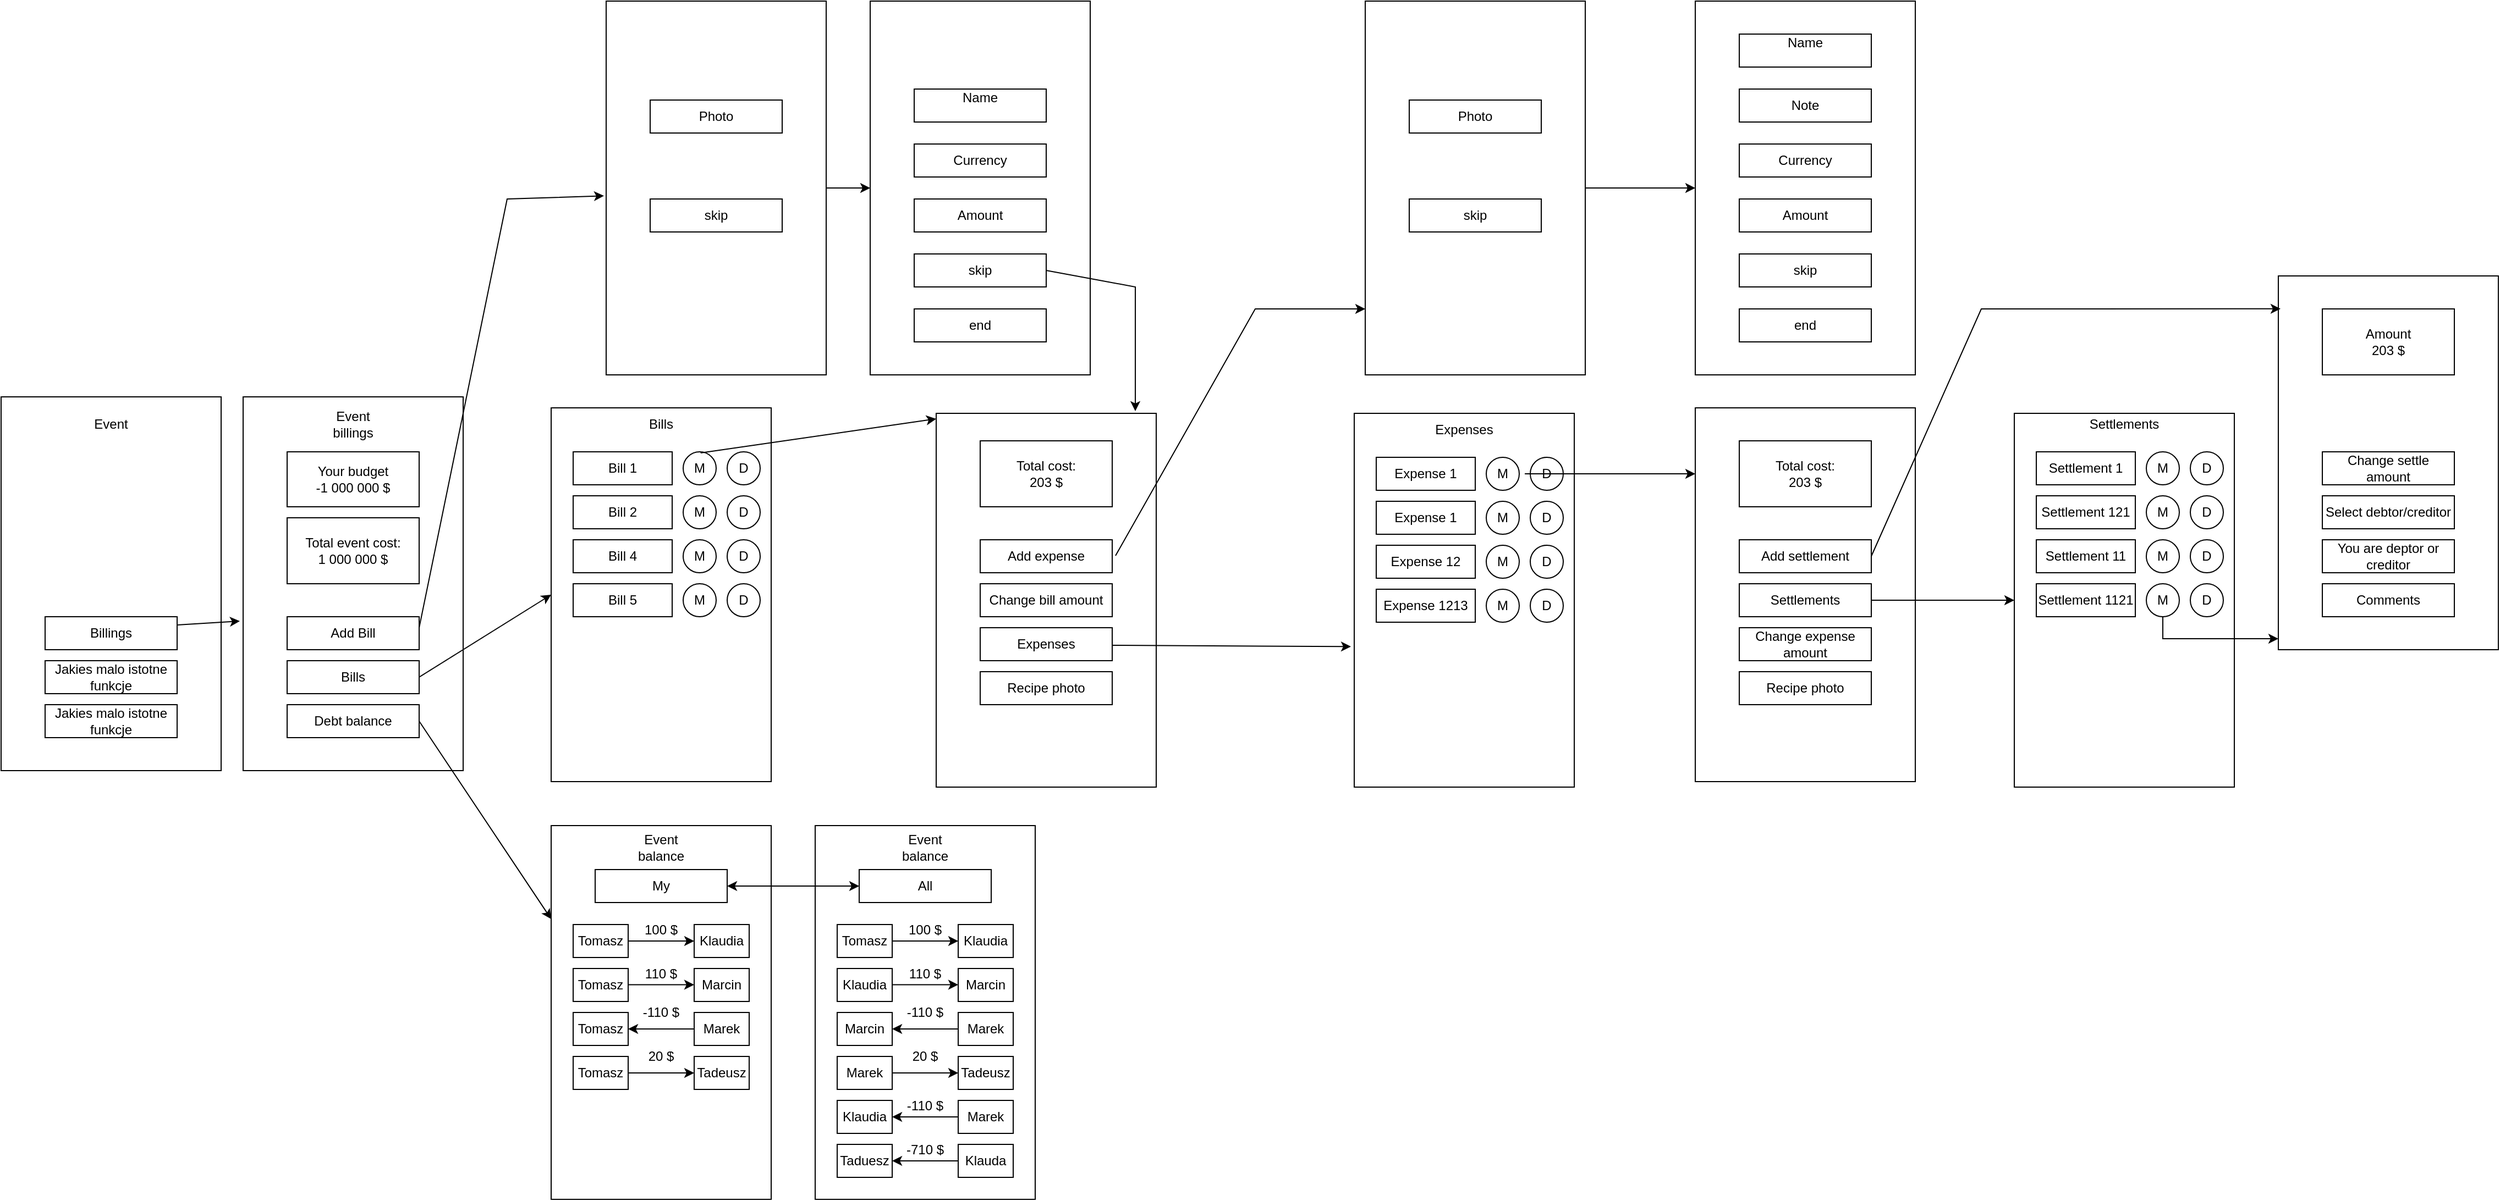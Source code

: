 <mxfile version="24.2.3" type="github">
  <diagram name="Strona-1" id="tuonSbg_EdPzoUg2D_FV">
    <mxGraphModel dx="2868" dy="2645" grid="1" gridSize="10" guides="1" tooltips="1" connect="1" arrows="1" fold="1" page="1" pageScale="1" pageWidth="827" pageHeight="1169" math="0" shadow="0">
      <root>
        <mxCell id="0" />
        <mxCell id="1" parent="0" />
        <mxCell id="mny1-GzMn-NBweHntWzj-1" value="" style="rounded=0;whiteSpace=wrap;html=1;" parent="1" vertex="1">
          <mxGeometry x="20" y="160" width="200" height="340" as="geometry" />
        </mxCell>
        <mxCell id="mny1-GzMn-NBweHntWzj-2" value="" style="rounded=0;whiteSpace=wrap;html=1;" parent="1" vertex="1">
          <mxGeometry x="520" y="550" width="200" height="340" as="geometry" />
        </mxCell>
        <mxCell id="mny1-GzMn-NBweHntWzj-3" value="" style="rounded=0;whiteSpace=wrap;html=1;" parent="1" vertex="1">
          <mxGeometry x="240" y="160" width="200" height="340" as="geometry" />
        </mxCell>
        <mxCell id="mny1-GzMn-NBweHntWzj-4" value="" style="rounded=0;whiteSpace=wrap;html=1;" parent="1" vertex="1">
          <mxGeometry x="810" y="-200" width="200" height="340" as="geometry" />
        </mxCell>
        <mxCell id="mny1-GzMn-NBweHntWzj-5" value="Jakies malo istotne funkcje" style="rounded=0;whiteSpace=wrap;html=1;" parent="1" vertex="1">
          <mxGeometry x="60" y="440" width="120" height="30" as="geometry" />
        </mxCell>
        <mxCell id="mny1-GzMn-NBweHntWzj-6" value="Event" style="text;html=1;align=center;verticalAlign=middle;whiteSpace=wrap;rounded=0;" parent="1" vertex="1">
          <mxGeometry x="90" y="170" width="60" height="30" as="geometry" />
        </mxCell>
        <mxCell id="mny1-GzMn-NBweHntWzj-7" value="Billings" style="rounded=0;whiteSpace=wrap;html=1;" parent="1" vertex="1">
          <mxGeometry x="60" y="360" width="120" height="30" as="geometry" />
        </mxCell>
        <mxCell id="mny1-GzMn-NBweHntWzj-8" value="Jakies malo istotne funkcje" style="rounded=0;whiteSpace=wrap;html=1;" parent="1" vertex="1">
          <mxGeometry x="60" y="400" width="120" height="30" as="geometry" />
        </mxCell>
        <mxCell id="mny1-GzMn-NBweHntWzj-12" value="Add Bill" style="rounded=0;whiteSpace=wrap;html=1;" parent="1" vertex="1">
          <mxGeometry x="280" y="360" width="120" height="30" as="geometry" />
        </mxCell>
        <mxCell id="mny1-GzMn-NBweHntWzj-13" value="Total event cost:&lt;br&gt;1 000 000 $" style="rounded=0;whiteSpace=wrap;html=1;" parent="1" vertex="1">
          <mxGeometry x="280" y="270" width="120" height="60" as="geometry" />
        </mxCell>
        <mxCell id="mny1-GzMn-NBweHntWzj-14" value="Your budget&lt;br&gt;-1 000 000 $" style="rounded=0;whiteSpace=wrap;html=1;" parent="1" vertex="1">
          <mxGeometry x="280" y="210" width="120" height="50" as="geometry" />
        </mxCell>
        <mxCell id="mny1-GzMn-NBweHntWzj-15" value="Event billings" style="text;html=1;align=center;verticalAlign=middle;whiteSpace=wrap;rounded=0;" parent="1" vertex="1">
          <mxGeometry x="310" y="170" width="60" height="30" as="geometry" />
        </mxCell>
        <mxCell id="mny1-GzMn-NBweHntWzj-16" value="Debt balance&lt;span style=&quot;color: rgba(0, 0, 0, 0); font-family: monospace; font-size: 0px; text-align: start; text-wrap: nowrap;&quot;&gt;%3CmxGraphModel%3E%3Croot%3E%3CmxCell%20id%3D%220%22%2F%3E%3CmxCell%20id%3D%221%22%20parent%3D%220%22%2F%3E%3CmxCell%20id%3D%222%22%20value%3D%22Add%20Bill%22%20style%3D%22rounded%3D0%3BwhiteSpace%3Dwrap%3Bhtml%3D1%3B%22%20vertex%3D%221%22%20parent%3D%221%22%3E%3CmxGeometry%20x%3D%22280%22%20y%3D%22360%22%20width%3D%22120%22%20height%3D%2230%22%20as%3D%22geometry%22%2F%3E%3C%2FmxCell%3E%3C%2Froot%3E%3C%2FmxGraphModel%3E&lt;/span&gt;" style="rounded=0;whiteSpace=wrap;html=1;" parent="1" vertex="1">
          <mxGeometry x="280" y="440" width="120" height="30" as="geometry" />
        </mxCell>
        <mxCell id="mny1-GzMn-NBweHntWzj-18" value="Bills" style="rounded=0;whiteSpace=wrap;html=1;" parent="1" vertex="1">
          <mxGeometry x="280" y="400" width="120" height="30" as="geometry" />
        </mxCell>
        <mxCell id="mny1-GzMn-NBweHntWzj-19" value="" style="endArrow=classic;html=1;rounded=0;entryX=0;entryY=0.25;entryDx=0;entryDy=0;exitX=1;exitY=0.5;exitDx=0;exitDy=0;" parent="1" source="mny1-GzMn-NBweHntWzj-16" target="mny1-GzMn-NBweHntWzj-2" edge="1">
          <mxGeometry width="50" height="50" relative="1" as="geometry">
            <mxPoint x="380" y="430" as="sourcePoint" />
            <mxPoint x="430" y="380" as="targetPoint" />
          </mxGeometry>
        </mxCell>
        <mxCell id="mny1-GzMn-NBweHntWzj-20" value="Tomasz" style="rounded=0;whiteSpace=wrap;html=1;" parent="1" vertex="1">
          <mxGeometry x="540" y="640" width="50" height="30" as="geometry" />
        </mxCell>
        <mxCell id="mny1-GzMn-NBweHntWzj-21" value="Event balance" style="text;html=1;align=center;verticalAlign=middle;whiteSpace=wrap;rounded=0;" parent="1" vertex="1">
          <mxGeometry x="590" y="555" width="60" height="30" as="geometry" />
        </mxCell>
        <mxCell id="mny1-GzMn-NBweHntWzj-22" value="Tomasz" style="rounded=0;whiteSpace=wrap;html=1;" parent="1" vertex="1">
          <mxGeometry x="540" y="720" width="50" height="30" as="geometry" />
        </mxCell>
        <mxCell id="mny1-GzMn-NBweHntWzj-23" value="Tomasz" style="rounded=0;whiteSpace=wrap;html=1;" parent="1" vertex="1">
          <mxGeometry x="540" y="680" width="50" height="30" as="geometry" />
        </mxCell>
        <mxCell id="mny1-GzMn-NBweHntWzj-24" value="My" style="rounded=0;whiteSpace=wrap;html=1;" parent="1" vertex="1">
          <mxGeometry x="560" y="590" width="120" height="30" as="geometry" />
        </mxCell>
        <mxCell id="mny1-GzMn-NBweHntWzj-25" value="Tomasz" style="rounded=0;whiteSpace=wrap;html=1;" parent="1" vertex="1">
          <mxGeometry x="540" y="760" width="50" height="30" as="geometry" />
        </mxCell>
        <mxCell id="mny1-GzMn-NBweHntWzj-28" value="Klaudia" style="rounded=0;whiteSpace=wrap;html=1;" parent="1" vertex="1">
          <mxGeometry x="650" y="640" width="50" height="30" as="geometry" />
        </mxCell>
        <mxCell id="mny1-GzMn-NBweHntWzj-29" value="Marek" style="rounded=0;whiteSpace=wrap;html=1;" parent="1" vertex="1">
          <mxGeometry x="650" y="720" width="50" height="30" as="geometry" />
        </mxCell>
        <mxCell id="mny1-GzMn-NBweHntWzj-30" value="Marcin" style="rounded=0;whiteSpace=wrap;html=1;" parent="1" vertex="1">
          <mxGeometry x="650" y="680" width="50" height="30" as="geometry" />
        </mxCell>
        <mxCell id="mny1-GzMn-NBweHntWzj-31" value="Tadeusz" style="rounded=0;whiteSpace=wrap;html=1;" parent="1" vertex="1">
          <mxGeometry x="650" y="760" width="50" height="30" as="geometry" />
        </mxCell>
        <mxCell id="mny1-GzMn-NBweHntWzj-32" value="" style="endArrow=classic;html=1;rounded=0;entryX=0;entryY=0.5;entryDx=0;entryDy=0;exitX=1;exitY=0.5;exitDx=0;exitDy=0;" parent="1" source="mny1-GzMn-NBweHntWzj-20" target="mny1-GzMn-NBweHntWzj-28" edge="1">
          <mxGeometry width="50" height="50" relative="1" as="geometry">
            <mxPoint x="615" y="660" as="sourcePoint" />
            <mxPoint x="735" y="720" as="targetPoint" />
          </mxGeometry>
        </mxCell>
        <mxCell id="mny1-GzMn-NBweHntWzj-34" value="" style="endArrow=classic;html=1;rounded=0;entryX=0;entryY=0.5;entryDx=0;entryDy=0;exitX=1;exitY=0.5;exitDx=0;exitDy=0;" parent="1" edge="1">
          <mxGeometry width="50" height="50" relative="1" as="geometry">
            <mxPoint x="590" y="694.76" as="sourcePoint" />
            <mxPoint x="650" y="694.76" as="targetPoint" />
          </mxGeometry>
        </mxCell>
        <mxCell id="mny1-GzMn-NBweHntWzj-35" value="" style="endArrow=classic;html=1;rounded=0;exitX=0;exitY=0.5;exitDx=0;exitDy=0;entryX=1;entryY=0.5;entryDx=0;entryDy=0;" parent="1" source="mny1-GzMn-NBweHntWzj-29" target="mny1-GzMn-NBweHntWzj-22" edge="1">
          <mxGeometry width="50" height="50" relative="1" as="geometry">
            <mxPoint x="610" y="675" as="sourcePoint" />
            <mxPoint x="670" y="675" as="targetPoint" />
          </mxGeometry>
        </mxCell>
        <mxCell id="mny1-GzMn-NBweHntWzj-36" value="" style="endArrow=classic;html=1;rounded=0;exitX=1;exitY=0.5;exitDx=0;exitDy=0;entryX=0;entryY=0.5;entryDx=0;entryDy=0;" parent="1" source="mny1-GzMn-NBweHntWzj-25" target="mny1-GzMn-NBweHntWzj-31" edge="1">
          <mxGeometry width="50" height="50" relative="1" as="geometry">
            <mxPoint x="660" y="745" as="sourcePoint" />
            <mxPoint x="600" y="745" as="targetPoint" />
          </mxGeometry>
        </mxCell>
        <mxCell id="mny1-GzMn-NBweHntWzj-37" value="100 $" style="text;html=1;align=center;verticalAlign=middle;whiteSpace=wrap;rounded=0;" parent="1" vertex="1">
          <mxGeometry x="590" y="630" width="60" height="30" as="geometry" />
        </mxCell>
        <mxCell id="mny1-GzMn-NBweHntWzj-38" value="11&lt;span style=&quot;color: rgba(0, 0, 0, 0); font-family: monospace; font-size: 0px; text-align: start; text-wrap: nowrap;&quot;&gt;%3CmxGraphModel%3E%3Croot%3E%3CmxCell%20id%3D%220%22%2F%3E%3CmxCell%20id%3D%221%22%20parent%3D%220%22%2F%3E%3CmxCell%20id%3D%222%22%20value%3D%22100%20%24%22%20style%3D%22text%3Bhtml%3D1%3Balign%3Dcenter%3BverticalAlign%3Dmiddle%3BwhiteSpace%3Dwrap%3Brounded%3D0%3B%22%20vertex%3D%221%22%20parent%3D%221%22%3E%3CmxGeometry%20x%3D%22590%22%20y%3D%22470%22%20width%3D%2260%22%20height%3D%2230%22%20as%3D%22geometry%22%2F%3E%3C%2FmxCell%3E%3C%2Froot%3E%3C%2FmxGraphModel%3E&lt;/span&gt;0 $" style="text;html=1;align=center;verticalAlign=middle;whiteSpace=wrap;rounded=0;" parent="1" vertex="1">
          <mxGeometry x="590" y="670" width="60" height="30" as="geometry" />
        </mxCell>
        <mxCell id="mny1-GzMn-NBweHntWzj-39" value="-11&lt;span style=&quot;color: rgba(0, 0, 0, 0); font-family: monospace; font-size: 0px; text-align: start; text-wrap: nowrap;&quot;&gt;%3CmxGraphModel%3E%3Croot%3E%3CmxCell%20id%3D%220%22%2F%3E%3CmxCell%20id%3D%221%22%20parent%3D%220%22%2F%3E%3CmxCell%20id%3D%222%22%20value%3D%22100%20%24%22%20style%3D%22text%3Bhtml%3D1%3Balign%3Dcenter%3BverticalAlign%3Dmiddle%3BwhiteSpace%3Dwrap%3Brounded%3D0%3B%22%20vertex%3D%221%22%20parent%3D%221%22%3E%3CmxGeometry%20x%3D%22590%22%20y%3D%22470%22%20width%3D%2260%22%20height%3D%2230%22%20as%3D%22geometry%22%2F%3E%3C%2FmxCell%3E%3C%2Froot%3E%3C%2FmxGraphModel%3E&lt;/span&gt;0 $" style="text;html=1;align=center;verticalAlign=middle;whiteSpace=wrap;rounded=0;" parent="1" vertex="1">
          <mxGeometry x="590" y="705" width="60" height="30" as="geometry" />
        </mxCell>
        <mxCell id="mny1-GzMn-NBweHntWzj-40" value="20 $" style="text;html=1;align=center;verticalAlign=middle;whiteSpace=wrap;rounded=0;" parent="1" vertex="1">
          <mxGeometry x="590" y="745" width="60" height="30" as="geometry" />
        </mxCell>
        <mxCell id="mny1-GzMn-NBweHntWzj-41" value="" style="rounded=0;whiteSpace=wrap;html=1;" parent="1" vertex="1">
          <mxGeometry x="760" y="550" width="200" height="340" as="geometry" />
        </mxCell>
        <mxCell id="mny1-GzMn-NBweHntWzj-42" value="Tomasz" style="rounded=0;whiteSpace=wrap;html=1;" parent="1" vertex="1">
          <mxGeometry x="780" y="640" width="50" height="30" as="geometry" />
        </mxCell>
        <mxCell id="mny1-GzMn-NBweHntWzj-43" value="Event balance" style="text;html=1;align=center;verticalAlign=middle;whiteSpace=wrap;rounded=0;" parent="1" vertex="1">
          <mxGeometry x="830" y="555" width="60" height="30" as="geometry" />
        </mxCell>
        <mxCell id="mny1-GzMn-NBweHntWzj-44" value="Marcin" style="rounded=0;whiteSpace=wrap;html=1;" parent="1" vertex="1">
          <mxGeometry x="780" y="720" width="50" height="30" as="geometry" />
        </mxCell>
        <mxCell id="mny1-GzMn-NBweHntWzj-45" value="Klaudia" style="rounded=0;whiteSpace=wrap;html=1;" parent="1" vertex="1">
          <mxGeometry x="780" y="680" width="50" height="30" as="geometry" />
        </mxCell>
        <mxCell id="mny1-GzMn-NBweHntWzj-46" value="All" style="rounded=0;whiteSpace=wrap;html=1;" parent="1" vertex="1">
          <mxGeometry x="800" y="590" width="120" height="30" as="geometry" />
        </mxCell>
        <mxCell id="mny1-GzMn-NBweHntWzj-47" value="Marek" style="rounded=0;whiteSpace=wrap;html=1;" parent="1" vertex="1">
          <mxGeometry x="780" y="760" width="50" height="30" as="geometry" />
        </mxCell>
        <mxCell id="mny1-GzMn-NBweHntWzj-48" value="Klaudia" style="rounded=0;whiteSpace=wrap;html=1;" parent="1" vertex="1">
          <mxGeometry x="890" y="640" width="50" height="30" as="geometry" />
        </mxCell>
        <mxCell id="mny1-GzMn-NBweHntWzj-49" value="Marek" style="rounded=0;whiteSpace=wrap;html=1;" parent="1" vertex="1">
          <mxGeometry x="890" y="720" width="50" height="30" as="geometry" />
        </mxCell>
        <mxCell id="mny1-GzMn-NBweHntWzj-50" value="Marcin" style="rounded=0;whiteSpace=wrap;html=1;" parent="1" vertex="1">
          <mxGeometry x="890" y="680" width="50" height="30" as="geometry" />
        </mxCell>
        <mxCell id="mny1-GzMn-NBweHntWzj-51" value="Tadeusz" style="rounded=0;whiteSpace=wrap;html=1;" parent="1" vertex="1">
          <mxGeometry x="890" y="760" width="50" height="30" as="geometry" />
        </mxCell>
        <mxCell id="mny1-GzMn-NBweHntWzj-52" value="" style="endArrow=classic;html=1;rounded=0;entryX=0;entryY=0.5;entryDx=0;entryDy=0;exitX=1;exitY=0.5;exitDx=0;exitDy=0;" parent="1" source="mny1-GzMn-NBweHntWzj-42" target="mny1-GzMn-NBweHntWzj-48" edge="1">
          <mxGeometry width="50" height="50" relative="1" as="geometry">
            <mxPoint x="855" y="660" as="sourcePoint" />
            <mxPoint x="975" y="720" as="targetPoint" />
          </mxGeometry>
        </mxCell>
        <mxCell id="mny1-GzMn-NBweHntWzj-53" value="" style="endArrow=classic;html=1;rounded=0;entryX=0;entryY=0.5;entryDx=0;entryDy=0;exitX=1;exitY=0.5;exitDx=0;exitDy=0;" parent="1" edge="1">
          <mxGeometry width="50" height="50" relative="1" as="geometry">
            <mxPoint x="830" y="694.76" as="sourcePoint" />
            <mxPoint x="890" y="694.76" as="targetPoint" />
          </mxGeometry>
        </mxCell>
        <mxCell id="mny1-GzMn-NBweHntWzj-54" value="" style="endArrow=classic;html=1;rounded=0;exitX=0;exitY=0.5;exitDx=0;exitDy=0;entryX=1;entryY=0.5;entryDx=0;entryDy=0;" parent="1" source="mny1-GzMn-NBweHntWzj-49" target="mny1-GzMn-NBweHntWzj-44" edge="1">
          <mxGeometry width="50" height="50" relative="1" as="geometry">
            <mxPoint x="850" y="675" as="sourcePoint" />
            <mxPoint x="910" y="675" as="targetPoint" />
          </mxGeometry>
        </mxCell>
        <mxCell id="mny1-GzMn-NBweHntWzj-55" value="" style="endArrow=classic;html=1;rounded=0;exitX=1;exitY=0.5;exitDx=0;exitDy=0;entryX=0;entryY=0.5;entryDx=0;entryDy=0;" parent="1" source="mny1-GzMn-NBweHntWzj-47" target="mny1-GzMn-NBweHntWzj-51" edge="1">
          <mxGeometry width="50" height="50" relative="1" as="geometry">
            <mxPoint x="900" y="745" as="sourcePoint" />
            <mxPoint x="840" y="745" as="targetPoint" />
          </mxGeometry>
        </mxCell>
        <mxCell id="mny1-GzMn-NBweHntWzj-56" value="100 $" style="text;html=1;align=center;verticalAlign=middle;whiteSpace=wrap;rounded=0;" parent="1" vertex="1">
          <mxGeometry x="830" y="630" width="60" height="30" as="geometry" />
        </mxCell>
        <mxCell id="mny1-GzMn-NBweHntWzj-57" value="11&lt;span style=&quot;color: rgba(0, 0, 0, 0); font-family: monospace; font-size: 0px; text-align: start; text-wrap: nowrap;&quot;&gt;%3CmxGraphModel%3E%3Croot%3E%3CmxCell%20id%3D%220%22%2F%3E%3CmxCell%20id%3D%221%22%20parent%3D%220%22%2F%3E%3CmxCell%20id%3D%222%22%20value%3D%22100%20%24%22%20style%3D%22text%3Bhtml%3D1%3Balign%3Dcenter%3BverticalAlign%3Dmiddle%3BwhiteSpace%3Dwrap%3Brounded%3D0%3B%22%20vertex%3D%221%22%20parent%3D%221%22%3E%3CmxGeometry%20x%3D%22590%22%20y%3D%22470%22%20width%3D%2260%22%20height%3D%2230%22%20as%3D%22geometry%22%2F%3E%3C%2FmxCell%3E%3C%2Froot%3E%3C%2FmxGraphModel%3E&lt;/span&gt;0 $" style="text;html=1;align=center;verticalAlign=middle;whiteSpace=wrap;rounded=0;" parent="1" vertex="1">
          <mxGeometry x="830" y="670" width="60" height="30" as="geometry" />
        </mxCell>
        <mxCell id="mny1-GzMn-NBweHntWzj-58" value="-11&lt;span style=&quot;color: rgba(0, 0, 0, 0); font-family: monospace; font-size: 0px; text-align: start; text-wrap: nowrap;&quot;&gt;%3CmxGraphModel%3E%3Croot%3E%3CmxCell%20id%3D%220%22%2F%3E%3CmxCell%20id%3D%221%22%20parent%3D%220%22%2F%3E%3CmxCell%20id%3D%222%22%20value%3D%22100%20%24%22%20style%3D%22text%3Bhtml%3D1%3Balign%3Dcenter%3BverticalAlign%3Dmiddle%3BwhiteSpace%3Dwrap%3Brounded%3D0%3B%22%20vertex%3D%221%22%20parent%3D%221%22%3E%3CmxGeometry%20x%3D%22590%22%20y%3D%22470%22%20width%3D%2260%22%20height%3D%2230%22%20as%3D%22geometry%22%2F%3E%3C%2FmxCell%3E%3C%2Froot%3E%3C%2FmxGraphModel%3E&lt;/span&gt;0 $" style="text;html=1;align=center;verticalAlign=middle;whiteSpace=wrap;rounded=0;" parent="1" vertex="1">
          <mxGeometry x="830" y="705" width="60" height="30" as="geometry" />
        </mxCell>
        <mxCell id="mny1-GzMn-NBweHntWzj-59" value="20 $" style="text;html=1;align=center;verticalAlign=middle;whiteSpace=wrap;rounded=0;" parent="1" vertex="1">
          <mxGeometry x="830" y="745" width="60" height="30" as="geometry" />
        </mxCell>
        <mxCell id="mny1-GzMn-NBweHntWzj-60" value="" style="endArrow=classic;startArrow=classic;html=1;rounded=0;entryX=0;entryY=0.5;entryDx=0;entryDy=0;exitX=1;exitY=0.5;exitDx=0;exitDy=0;" parent="1" source="mny1-GzMn-NBweHntWzj-24" target="mny1-GzMn-NBweHntWzj-46" edge="1">
          <mxGeometry width="50" height="50" relative="1" as="geometry">
            <mxPoint x="460" y="620" as="sourcePoint" />
            <mxPoint x="510" y="570" as="targetPoint" />
          </mxGeometry>
        </mxCell>
        <mxCell id="mny1-GzMn-NBweHntWzj-61" value="Klaudia" style="rounded=0;whiteSpace=wrap;html=1;" parent="1" vertex="1">
          <mxGeometry x="780" y="800" width="50" height="30" as="geometry" />
        </mxCell>
        <mxCell id="mny1-GzMn-NBweHntWzj-62" value="Marek" style="rounded=0;whiteSpace=wrap;html=1;" parent="1" vertex="1">
          <mxGeometry x="890" y="800" width="50" height="30" as="geometry" />
        </mxCell>
        <mxCell id="mny1-GzMn-NBweHntWzj-63" value="" style="endArrow=classic;html=1;rounded=0;exitX=0;exitY=0.5;exitDx=0;exitDy=0;entryX=1;entryY=0.5;entryDx=0;entryDy=0;" parent="1" source="mny1-GzMn-NBweHntWzj-62" target="mny1-GzMn-NBweHntWzj-61" edge="1">
          <mxGeometry width="50" height="50" relative="1" as="geometry">
            <mxPoint x="855" y="820" as="sourcePoint" />
            <mxPoint x="975" y="880" as="targetPoint" />
          </mxGeometry>
        </mxCell>
        <mxCell id="mny1-GzMn-NBweHntWzj-64" value="-11&lt;span style=&quot;color: rgba(0, 0, 0, 0); font-family: monospace; font-size: 0px; text-align: start; text-wrap: nowrap;&quot;&gt;%3CmxGraphModel%3E%3Croot%3E%3CmxCell%20id%3D%220%22%2F%3E%3CmxCell%20id%3D%221%22%20parent%3D%220%22%2F%3E%3CmxCell%20id%3D%222%22%20value%3D%22100%20%24%22%20style%3D%22text%3Bhtml%3D1%3Balign%3Dcenter%3BverticalAlign%3Dmiddle%3BwhiteSpace%3Dwrap%3Brounded%3D0%3B%22%20vertex%3D%221%22%20parent%3D%221%22%3E%3CmxGeometry%20x%3D%22590%22%20y%3D%22470%22%20width%3D%2260%22%20height%3D%2230%22%20as%3D%22geometry%22%2F%3E%3C%2FmxCell%3E%3C%2Froot%3E%3C%2FmxGraphModel%3E&lt;/span&gt;0 $" style="text;html=1;align=center;verticalAlign=middle;whiteSpace=wrap;rounded=0;" parent="1" vertex="1">
          <mxGeometry x="830" y="790" width="60" height="30" as="geometry" />
        </mxCell>
        <mxCell id="mny1-GzMn-NBweHntWzj-65" value="Taduesz" style="rounded=0;whiteSpace=wrap;html=1;" parent="1" vertex="1">
          <mxGeometry x="780" y="840" width="50" height="30" as="geometry" />
        </mxCell>
        <mxCell id="mny1-GzMn-NBweHntWzj-66" value="Klauda" style="rounded=0;whiteSpace=wrap;html=1;" parent="1" vertex="1">
          <mxGeometry x="890" y="840" width="50" height="30" as="geometry" />
        </mxCell>
        <mxCell id="mny1-GzMn-NBweHntWzj-67" value="" style="endArrow=classic;html=1;rounded=0;exitX=0;exitY=0.5;exitDx=0;exitDy=0;entryX=1;entryY=0.5;entryDx=0;entryDy=0;" parent="1" source="mny1-GzMn-NBweHntWzj-66" target="mny1-GzMn-NBweHntWzj-65" edge="1">
          <mxGeometry width="50" height="50" relative="1" as="geometry">
            <mxPoint x="855" y="860" as="sourcePoint" />
            <mxPoint x="975" y="920" as="targetPoint" />
          </mxGeometry>
        </mxCell>
        <mxCell id="mny1-GzMn-NBweHntWzj-68" value="-71&lt;span style=&quot;color: rgba(0, 0, 0, 0); font-family: monospace; font-size: 0px; text-align: start; text-wrap: nowrap;&quot;&gt;%3CmxGraphModel%3E%3Croot%3E%3CmxCell%20id%3D%220%22%2F%3E%3CmxCell%20id%3D%221%22%20parent%3D%220%22%2F%3E%3CmxCell%20id%3D%222%22%20value%3D%22100%20%24%22%20style%3D%22text%3Bhtml%3D1%3Balign%3Dcenter%3BverticalAlign%3Dmiddle%3BwhiteSpace%3Dwrap%3Brounded%3D0%3B%22%20vertex%3D%221%22%20parent%3D%221%22%3E%3CmxGeometry%20x%3D%22590%22%20y%3D%22470%22%20width%3D%2260%22%20height%3D%2230%22%20as%3D%22geometry%22%2F%3E%3C%2FmxCell%3E%3C%2Froot%3E%3C%2FmxGraphModel%3E&lt;/span&gt;0 $" style="text;html=1;align=center;verticalAlign=middle;whiteSpace=wrap;rounded=0;" parent="1" vertex="1">
          <mxGeometry x="830" y="830" width="60" height="30" as="geometry" />
        </mxCell>
        <mxCell id="mny1-GzMn-NBweHntWzj-69" value="" style="endArrow=classic;html=1;rounded=0;entryX=-0.01;entryY=0.521;entryDx=0;entryDy=0;entryPerimeter=0;" parent="1" target="ah-sx95ftFIzXOyUMhMD-54" edge="1">
          <mxGeometry width="50" height="50" relative="1" as="geometry">
            <mxPoint x="400" y="370" as="sourcePoint" />
            <mxPoint x="520" y="-20" as="targetPoint" />
            <Array as="points">
              <mxPoint x="480" y="-20" />
            </Array>
          </mxGeometry>
        </mxCell>
        <mxCell id="ah-sx95ftFIzXOyUMhMD-3" value="" style="rounded=0;whiteSpace=wrap;html=1;" vertex="1" parent="1">
          <mxGeometry x="520" y="170" width="200" height="340" as="geometry" />
        </mxCell>
        <mxCell id="ah-sx95ftFIzXOyUMhMD-4" value="" style="endArrow=classic;html=1;rounded=0;exitX=1;exitY=0.5;exitDx=0;exitDy=0;entryX=0;entryY=0.5;entryDx=0;entryDy=0;" edge="1" parent="1" source="mny1-GzMn-NBweHntWzj-18" target="ah-sx95ftFIzXOyUMhMD-3">
          <mxGeometry width="50" height="50" relative="1" as="geometry">
            <mxPoint x="570" y="220" as="sourcePoint" />
            <mxPoint x="620" y="170" as="targetPoint" />
          </mxGeometry>
        </mxCell>
        <mxCell id="ah-sx95ftFIzXOyUMhMD-5" value="Bill 1" style="rounded=0;whiteSpace=wrap;html=1;" vertex="1" parent="1">
          <mxGeometry x="540" y="210" width="90" height="30" as="geometry" />
        </mxCell>
        <mxCell id="ah-sx95ftFIzXOyUMhMD-6" value="" style="ellipse;whiteSpace=wrap;html=1;aspect=fixed;" vertex="1" parent="1">
          <mxGeometry x="640" y="210" width="30" height="30" as="geometry" />
        </mxCell>
        <mxCell id="ah-sx95ftFIzXOyUMhMD-7" value="" style="ellipse;whiteSpace=wrap;html=1;aspect=fixed;" vertex="1" parent="1">
          <mxGeometry x="680" y="210" width="30" height="30" as="geometry" />
        </mxCell>
        <mxCell id="ah-sx95ftFIzXOyUMhMD-8" value="D" style="text;html=1;align=center;verticalAlign=middle;whiteSpace=wrap;rounded=0;" vertex="1" parent="1">
          <mxGeometry x="665" y="210" width="60" height="30" as="geometry" />
        </mxCell>
        <mxCell id="ah-sx95ftFIzXOyUMhMD-9" value="M" style="text;html=1;align=center;verticalAlign=middle;whiteSpace=wrap;rounded=0;" vertex="1" parent="1">
          <mxGeometry x="635" y="215" width="40" height="20" as="geometry" />
        </mxCell>
        <mxCell id="ah-sx95ftFIzXOyUMhMD-10" value="Bill 2" style="rounded=0;whiteSpace=wrap;html=1;" vertex="1" parent="1">
          <mxGeometry x="540" y="250" width="90" height="30" as="geometry" />
        </mxCell>
        <mxCell id="ah-sx95ftFIzXOyUMhMD-11" value="" style="ellipse;whiteSpace=wrap;html=1;aspect=fixed;" vertex="1" parent="1">
          <mxGeometry x="640" y="250" width="30" height="30" as="geometry" />
        </mxCell>
        <mxCell id="ah-sx95ftFIzXOyUMhMD-12" value="" style="ellipse;whiteSpace=wrap;html=1;aspect=fixed;" vertex="1" parent="1">
          <mxGeometry x="680" y="250" width="30" height="30" as="geometry" />
        </mxCell>
        <mxCell id="ah-sx95ftFIzXOyUMhMD-13" value="D" style="text;html=1;align=center;verticalAlign=middle;whiteSpace=wrap;rounded=0;" vertex="1" parent="1">
          <mxGeometry x="665" y="250" width="60" height="30" as="geometry" />
        </mxCell>
        <mxCell id="ah-sx95ftFIzXOyUMhMD-14" value="M" style="text;html=1;align=center;verticalAlign=middle;whiteSpace=wrap;rounded=0;" vertex="1" parent="1">
          <mxGeometry x="635" y="255" width="40" height="20" as="geometry" />
        </mxCell>
        <mxCell id="ah-sx95ftFIzXOyUMhMD-15" value="Bill 4" style="rounded=0;whiteSpace=wrap;html=1;" vertex="1" parent="1">
          <mxGeometry x="540" y="290" width="90" height="30" as="geometry" />
        </mxCell>
        <mxCell id="ah-sx95ftFIzXOyUMhMD-16" value="" style="ellipse;whiteSpace=wrap;html=1;aspect=fixed;" vertex="1" parent="1">
          <mxGeometry x="640" y="290" width="30" height="30" as="geometry" />
        </mxCell>
        <mxCell id="ah-sx95ftFIzXOyUMhMD-17" value="" style="ellipse;whiteSpace=wrap;html=1;aspect=fixed;" vertex="1" parent="1">
          <mxGeometry x="680" y="290" width="30" height="30" as="geometry" />
        </mxCell>
        <mxCell id="ah-sx95ftFIzXOyUMhMD-18" value="D" style="text;html=1;align=center;verticalAlign=middle;whiteSpace=wrap;rounded=0;" vertex="1" parent="1">
          <mxGeometry x="665" y="290" width="60" height="30" as="geometry" />
        </mxCell>
        <mxCell id="ah-sx95ftFIzXOyUMhMD-19" value="M" style="text;html=1;align=center;verticalAlign=middle;whiteSpace=wrap;rounded=0;" vertex="1" parent="1">
          <mxGeometry x="635" y="295" width="40" height="20" as="geometry" />
        </mxCell>
        <mxCell id="ah-sx95ftFIzXOyUMhMD-20" value="Bill 5" style="rounded=0;whiteSpace=wrap;html=1;" vertex="1" parent="1">
          <mxGeometry x="540" y="330" width="90" height="30" as="geometry" />
        </mxCell>
        <mxCell id="ah-sx95ftFIzXOyUMhMD-21" value="" style="ellipse;whiteSpace=wrap;html=1;aspect=fixed;" vertex="1" parent="1">
          <mxGeometry x="640" y="330" width="30" height="30" as="geometry" />
        </mxCell>
        <mxCell id="ah-sx95ftFIzXOyUMhMD-22" value="" style="ellipse;whiteSpace=wrap;html=1;aspect=fixed;" vertex="1" parent="1">
          <mxGeometry x="680" y="330" width="30" height="30" as="geometry" />
        </mxCell>
        <mxCell id="ah-sx95ftFIzXOyUMhMD-23" value="D" style="text;html=1;align=center;verticalAlign=middle;whiteSpace=wrap;rounded=0;" vertex="1" parent="1">
          <mxGeometry x="665" y="330" width="60" height="30" as="geometry" />
        </mxCell>
        <mxCell id="ah-sx95ftFIzXOyUMhMD-24" value="M" style="text;html=1;align=center;verticalAlign=middle;whiteSpace=wrap;rounded=0;" vertex="1" parent="1">
          <mxGeometry x="635" y="335" width="40" height="20" as="geometry" />
        </mxCell>
        <mxCell id="ah-sx95ftFIzXOyUMhMD-25" value="Bills" style="text;html=1;align=center;verticalAlign=middle;whiteSpace=wrap;rounded=0;" vertex="1" parent="1">
          <mxGeometry x="590" y="170" width="60" height="30" as="geometry" />
        </mxCell>
        <mxCell id="ah-sx95ftFIzXOyUMhMD-26" value="" style="endArrow=classic;html=1;rounded=0;exitX=0.521;exitY=-0.202;exitDx=0;exitDy=0;exitPerimeter=0;" edge="1" parent="1" source="ah-sx95ftFIzXOyUMhMD-9">
          <mxGeometry width="50" height="50" relative="1" as="geometry">
            <mxPoint x="560" y="200" as="sourcePoint" />
            <mxPoint x="870" y="180" as="targetPoint" />
          </mxGeometry>
        </mxCell>
        <mxCell id="ah-sx95ftFIzXOyUMhMD-27" value="" style="rounded=0;whiteSpace=wrap;html=1;" vertex="1" parent="1">
          <mxGeometry x="870" y="175" width="200" height="340" as="geometry" />
        </mxCell>
        <mxCell id="mny1-GzMn-NBweHntWzj-72" value="Total cost:&lt;div&gt;203 $&lt;/div&gt;" style="rounded=0;whiteSpace=wrap;html=1;" parent="1" vertex="1">
          <mxGeometry x="910" y="200" width="120" height="60" as="geometry" />
        </mxCell>
        <mxCell id="mny1-GzMn-NBweHntWzj-73" value="Add expense" style="rounded=0;whiteSpace=wrap;html=1;" parent="1" vertex="1">
          <mxGeometry x="910" y="290" width="120" height="30" as="geometry" />
        </mxCell>
        <mxCell id="ah-sx95ftFIzXOyUMhMD-2" value="Change bill amount" style="rounded=0;whiteSpace=wrap;html=1;" vertex="1" parent="1">
          <mxGeometry x="910" y="330" width="120" height="30" as="geometry" />
        </mxCell>
        <mxCell id="ah-sx95ftFIzXOyUMhMD-28" value="Expenses" style="rounded=0;whiteSpace=wrap;html=1;" vertex="1" parent="1">
          <mxGeometry x="910" y="370" width="120" height="30" as="geometry" />
        </mxCell>
        <mxCell id="ah-sx95ftFIzXOyUMhMD-29" value="" style="endArrow=classic;html=1;rounded=0;exitX=0.521;exitY=-0.202;exitDx=0;exitDy=0;exitPerimeter=0;entryX=-0.015;entryY=0.624;entryDx=0;entryDy=0;entryPerimeter=0;" edge="1" parent="1" target="ah-sx95ftFIzXOyUMhMD-30">
          <mxGeometry width="50" height="50" relative="1" as="geometry">
            <mxPoint x="1030" y="386" as="sourcePoint" />
            <mxPoint x="1250" y="390" as="targetPoint" />
          </mxGeometry>
        </mxCell>
        <mxCell id="ah-sx95ftFIzXOyUMhMD-30" value="" style="rounded=0;whiteSpace=wrap;html=1;" vertex="1" parent="1">
          <mxGeometry x="1250" y="175" width="200" height="340" as="geometry" />
        </mxCell>
        <mxCell id="ah-sx95ftFIzXOyUMhMD-31" value="Expense 1" style="rounded=0;whiteSpace=wrap;html=1;" vertex="1" parent="1">
          <mxGeometry x="1270" y="215" width="90" height="30" as="geometry" />
        </mxCell>
        <mxCell id="ah-sx95ftFIzXOyUMhMD-32" value="" style="ellipse;whiteSpace=wrap;html=1;aspect=fixed;" vertex="1" parent="1">
          <mxGeometry x="1370" y="215" width="30" height="30" as="geometry" />
        </mxCell>
        <mxCell id="ah-sx95ftFIzXOyUMhMD-33" value="" style="ellipse;whiteSpace=wrap;html=1;aspect=fixed;" vertex="1" parent="1">
          <mxGeometry x="1410" y="215" width="30" height="30" as="geometry" />
        </mxCell>
        <mxCell id="ah-sx95ftFIzXOyUMhMD-34" value="D" style="text;html=1;align=center;verticalAlign=middle;whiteSpace=wrap;rounded=0;" vertex="1" parent="1">
          <mxGeometry x="1395" y="215" width="60" height="30" as="geometry" />
        </mxCell>
        <mxCell id="ah-sx95ftFIzXOyUMhMD-35" value="M" style="text;html=1;align=center;verticalAlign=middle;whiteSpace=wrap;rounded=0;" vertex="1" parent="1">
          <mxGeometry x="1365" y="220" width="40" height="20" as="geometry" />
        </mxCell>
        <mxCell id="ah-sx95ftFIzXOyUMhMD-36" value="Expense 1" style="rounded=0;whiteSpace=wrap;html=1;" vertex="1" parent="1">
          <mxGeometry x="1270" y="255" width="90" height="30" as="geometry" />
        </mxCell>
        <mxCell id="ah-sx95ftFIzXOyUMhMD-37" value="" style="ellipse;whiteSpace=wrap;html=1;aspect=fixed;" vertex="1" parent="1">
          <mxGeometry x="1370" y="255" width="30" height="30" as="geometry" />
        </mxCell>
        <mxCell id="ah-sx95ftFIzXOyUMhMD-38" value="" style="ellipse;whiteSpace=wrap;html=1;aspect=fixed;" vertex="1" parent="1">
          <mxGeometry x="1410" y="255" width="30" height="30" as="geometry" />
        </mxCell>
        <mxCell id="ah-sx95ftFIzXOyUMhMD-39" value="D" style="text;html=1;align=center;verticalAlign=middle;whiteSpace=wrap;rounded=0;" vertex="1" parent="1">
          <mxGeometry x="1395" y="255" width="60" height="30" as="geometry" />
        </mxCell>
        <mxCell id="ah-sx95ftFIzXOyUMhMD-40" value="M" style="text;html=1;align=center;verticalAlign=middle;whiteSpace=wrap;rounded=0;" vertex="1" parent="1">
          <mxGeometry x="1365" y="260" width="40" height="20" as="geometry" />
        </mxCell>
        <mxCell id="ah-sx95ftFIzXOyUMhMD-41" value="Expense 12" style="rounded=0;whiteSpace=wrap;html=1;" vertex="1" parent="1">
          <mxGeometry x="1270" y="295" width="90" height="30" as="geometry" />
        </mxCell>
        <mxCell id="ah-sx95ftFIzXOyUMhMD-42" value="" style="ellipse;whiteSpace=wrap;html=1;aspect=fixed;" vertex="1" parent="1">
          <mxGeometry x="1370" y="295" width="30" height="30" as="geometry" />
        </mxCell>
        <mxCell id="ah-sx95ftFIzXOyUMhMD-43" value="" style="ellipse;whiteSpace=wrap;html=1;aspect=fixed;" vertex="1" parent="1">
          <mxGeometry x="1410" y="295" width="30" height="30" as="geometry" />
        </mxCell>
        <mxCell id="ah-sx95ftFIzXOyUMhMD-44" value="D" style="text;html=1;align=center;verticalAlign=middle;whiteSpace=wrap;rounded=0;" vertex="1" parent="1">
          <mxGeometry x="1395" y="295" width="60" height="30" as="geometry" />
        </mxCell>
        <mxCell id="ah-sx95ftFIzXOyUMhMD-45" value="M" style="text;html=1;align=center;verticalAlign=middle;whiteSpace=wrap;rounded=0;" vertex="1" parent="1">
          <mxGeometry x="1365" y="300" width="40" height="20" as="geometry" />
        </mxCell>
        <mxCell id="ah-sx95ftFIzXOyUMhMD-46" value="Expense 1213" style="rounded=0;whiteSpace=wrap;html=1;" vertex="1" parent="1">
          <mxGeometry x="1270" y="335" width="90" height="30" as="geometry" />
        </mxCell>
        <mxCell id="ah-sx95ftFIzXOyUMhMD-47" value="" style="ellipse;whiteSpace=wrap;html=1;aspect=fixed;" vertex="1" parent="1">
          <mxGeometry x="1370" y="335" width="30" height="30" as="geometry" />
        </mxCell>
        <mxCell id="ah-sx95ftFIzXOyUMhMD-48" value="" style="ellipse;whiteSpace=wrap;html=1;aspect=fixed;" vertex="1" parent="1">
          <mxGeometry x="1410" y="335" width="30" height="30" as="geometry" />
        </mxCell>
        <mxCell id="ah-sx95ftFIzXOyUMhMD-49" value="D" style="text;html=1;align=center;verticalAlign=middle;whiteSpace=wrap;rounded=0;" vertex="1" parent="1">
          <mxGeometry x="1395" y="335" width="60" height="30" as="geometry" />
        </mxCell>
        <mxCell id="ah-sx95ftFIzXOyUMhMD-50" value="M" style="text;html=1;align=center;verticalAlign=middle;whiteSpace=wrap;rounded=0;" vertex="1" parent="1">
          <mxGeometry x="1365" y="340" width="40" height="20" as="geometry" />
        </mxCell>
        <mxCell id="ah-sx95ftFIzXOyUMhMD-51" value="Expenses" style="text;html=1;align=center;verticalAlign=middle;whiteSpace=wrap;rounded=0;" vertex="1" parent="1">
          <mxGeometry x="1320" y="175" width="60" height="30" as="geometry" />
        </mxCell>
        <mxCell id="ah-sx95ftFIzXOyUMhMD-52" value="Name&lt;div&gt;&lt;br&gt;&lt;/div&gt;" style="rounded=0;whiteSpace=wrap;html=1;" vertex="1" parent="1">
          <mxGeometry x="850" y="-120" width="120" height="30" as="geometry" />
        </mxCell>
        <mxCell id="ah-sx95ftFIzXOyUMhMD-53" value="&lt;div&gt;Currency&lt;/div&gt;" style="rounded=0;whiteSpace=wrap;html=1;" vertex="1" parent="1">
          <mxGeometry x="850" y="-70" width="120" height="30" as="geometry" />
        </mxCell>
        <mxCell id="ah-sx95ftFIzXOyUMhMD-54" value="" style="rounded=0;whiteSpace=wrap;html=1;" vertex="1" parent="1">
          <mxGeometry x="570" y="-200" width="200" height="340" as="geometry" />
        </mxCell>
        <mxCell id="ah-sx95ftFIzXOyUMhMD-55" value="&lt;div&gt;Photo&lt;/div&gt;" style="rounded=0;whiteSpace=wrap;html=1;" vertex="1" parent="1">
          <mxGeometry x="610" y="-110" width="120" height="30" as="geometry" />
        </mxCell>
        <mxCell id="ah-sx95ftFIzXOyUMhMD-56" value="&lt;div&gt;skip&lt;/div&gt;" style="rounded=0;whiteSpace=wrap;html=1;" vertex="1" parent="1">
          <mxGeometry x="610" y="-20" width="120" height="30" as="geometry" />
        </mxCell>
        <mxCell id="ah-sx95ftFIzXOyUMhMD-57" value="&lt;div&gt;end&lt;/div&gt;" style="rounded=0;whiteSpace=wrap;html=1;" vertex="1" parent="1">
          <mxGeometry x="850" y="80" width="120" height="30" as="geometry" />
        </mxCell>
        <mxCell id="ah-sx95ftFIzXOyUMhMD-58" value="&lt;div&gt;skip&lt;/div&gt;" style="rounded=0;whiteSpace=wrap;html=1;" vertex="1" parent="1">
          <mxGeometry x="850" y="30" width="120" height="30" as="geometry" />
        </mxCell>
        <mxCell id="ah-sx95ftFIzXOyUMhMD-59" value="" style="endArrow=classic;html=1;rounded=0;exitX=1;exitY=0.5;exitDx=0;exitDy=0;entryX=0;entryY=0.5;entryDx=0;entryDy=0;" edge="1" parent="1" source="ah-sx95ftFIzXOyUMhMD-54" target="mny1-GzMn-NBweHntWzj-4">
          <mxGeometry width="50" height="50" relative="1" as="geometry">
            <mxPoint x="950" y="140" as="sourcePoint" />
            <mxPoint x="1000" y="90" as="targetPoint" />
          </mxGeometry>
        </mxCell>
        <mxCell id="ah-sx95ftFIzXOyUMhMD-60" value="" style="endArrow=classic;html=1;rounded=0;exitX=1;exitY=0.25;exitDx=0;exitDy=0;entryX=-0.015;entryY=0.6;entryDx=0;entryDy=0;entryPerimeter=0;" edge="1" parent="1" source="mny1-GzMn-NBweHntWzj-7" target="mny1-GzMn-NBweHntWzj-3">
          <mxGeometry width="50" height="50" relative="1" as="geometry">
            <mxPoint x="710" y="250" as="sourcePoint" />
            <mxPoint x="760" y="200" as="targetPoint" />
          </mxGeometry>
        </mxCell>
        <mxCell id="ah-sx95ftFIzXOyUMhMD-66" value="" style="endArrow=classic;html=1;rounded=0;exitX=1;exitY=0.5;exitDx=0;exitDy=0;entryX=0.905;entryY=-0.006;entryDx=0;entryDy=0;entryPerimeter=0;" edge="1" parent="1" source="ah-sx95ftFIzXOyUMhMD-58" target="ah-sx95ftFIzXOyUMhMD-27">
          <mxGeometry width="50" height="50" relative="1" as="geometry">
            <mxPoint x="780" y="-20" as="sourcePoint" />
            <mxPoint x="1110" y="-30" as="targetPoint" />
            <Array as="points">
              <mxPoint x="1051" y="60" />
            </Array>
          </mxGeometry>
        </mxCell>
        <mxCell id="ah-sx95ftFIzXOyUMhMD-67" value="Recipe photo" style="rounded=0;whiteSpace=wrap;html=1;" vertex="1" parent="1">
          <mxGeometry x="910" y="410" width="120" height="30" as="geometry" />
        </mxCell>
        <mxCell id="ah-sx95ftFIzXOyUMhMD-68" value="" style="endArrow=classic;html=1;rounded=0;exitX=0.521;exitY=-0.202;exitDx=0;exitDy=0;exitPerimeter=0;" edge="1" parent="1">
          <mxGeometry width="50" height="50" relative="1" as="geometry">
            <mxPoint x="1033" y="304.5" as="sourcePoint" />
            <mxPoint x="1260" y="80" as="targetPoint" />
            <Array as="points">
              <mxPoint x="1160" y="80" />
            </Array>
          </mxGeometry>
        </mxCell>
        <mxCell id="ah-sx95ftFIzXOyUMhMD-69" value="&lt;div&gt;Amount&lt;/div&gt;" style="rounded=0;whiteSpace=wrap;html=1;" vertex="1" parent="1">
          <mxGeometry x="850" y="-20" width="120" height="30" as="geometry" />
        </mxCell>
        <mxCell id="ah-sx95ftFIzXOyUMhMD-70" value="" style="rounded=0;whiteSpace=wrap;html=1;" vertex="1" parent="1">
          <mxGeometry x="1260" y="-200" width="200" height="340" as="geometry" />
        </mxCell>
        <mxCell id="ah-sx95ftFIzXOyUMhMD-71" value="" style="rounded=0;whiteSpace=wrap;html=1;" vertex="1" parent="1">
          <mxGeometry x="1560" y="-200" width="200" height="340" as="geometry" />
        </mxCell>
        <mxCell id="ah-sx95ftFIzXOyUMhMD-72" value="&lt;div&gt;Note&lt;/div&gt;" style="rounded=0;whiteSpace=wrap;html=1;" vertex="1" parent="1">
          <mxGeometry x="1600" y="-120" width="120" height="30" as="geometry" />
        </mxCell>
        <mxCell id="ah-sx95ftFIzXOyUMhMD-73" value="&lt;div&gt;Currency&lt;/div&gt;" style="rounded=0;whiteSpace=wrap;html=1;" vertex="1" parent="1">
          <mxGeometry x="1600" y="-70" width="120" height="30" as="geometry" />
        </mxCell>
        <mxCell id="ah-sx95ftFIzXOyUMhMD-75" value="&lt;div&gt;Photo&lt;/div&gt;" style="rounded=0;whiteSpace=wrap;html=1;" vertex="1" parent="1">
          <mxGeometry x="1300" y="-110" width="120" height="30" as="geometry" />
        </mxCell>
        <mxCell id="ah-sx95ftFIzXOyUMhMD-76" value="&lt;div&gt;skip&lt;/div&gt;" style="rounded=0;whiteSpace=wrap;html=1;" vertex="1" parent="1">
          <mxGeometry x="1300" y="-20" width="120" height="30" as="geometry" />
        </mxCell>
        <mxCell id="ah-sx95ftFIzXOyUMhMD-77" value="&lt;div&gt;end&lt;/div&gt;" style="rounded=0;whiteSpace=wrap;html=1;" vertex="1" parent="1">
          <mxGeometry x="1600" y="80" width="120" height="30" as="geometry" />
        </mxCell>
        <mxCell id="ah-sx95ftFIzXOyUMhMD-78" value="&lt;div&gt;skip&lt;/div&gt;" style="rounded=0;whiteSpace=wrap;html=1;" vertex="1" parent="1">
          <mxGeometry x="1600" y="30" width="120" height="30" as="geometry" />
        </mxCell>
        <mxCell id="ah-sx95ftFIzXOyUMhMD-79" value="" style="endArrow=classic;html=1;rounded=0;exitX=1;exitY=0.5;exitDx=0;exitDy=0;entryX=0;entryY=0.5;entryDx=0;entryDy=0;" edge="1" parent="1" target="ah-sx95ftFIzXOyUMhMD-71">
          <mxGeometry width="50" height="50" relative="1" as="geometry">
            <mxPoint x="1460" y="-30" as="sourcePoint" />
            <mxPoint x="1690" y="90" as="targetPoint" />
          </mxGeometry>
        </mxCell>
        <mxCell id="ah-sx95ftFIzXOyUMhMD-80" value="&lt;div&gt;Amount&lt;/div&gt;" style="rounded=0;whiteSpace=wrap;html=1;" vertex="1" parent="1">
          <mxGeometry x="1600" y="-20" width="120" height="30" as="geometry" />
        </mxCell>
        <mxCell id="ah-sx95ftFIzXOyUMhMD-81" value="Name&lt;div&gt;&lt;br&gt;&lt;/div&gt;" style="rounded=0;whiteSpace=wrap;html=1;" vertex="1" parent="1">
          <mxGeometry x="1600" y="-170" width="120" height="30" as="geometry" />
        </mxCell>
        <mxCell id="ah-sx95ftFIzXOyUMhMD-82" value="" style="endArrow=classic;html=1;rounded=0;exitX=1;exitY=0.5;exitDx=0;exitDy=0;" edge="1" parent="1" source="ah-sx95ftFIzXOyUMhMD-35">
          <mxGeometry width="50" height="50" relative="1" as="geometry">
            <mxPoint x="1390" y="215" as="sourcePoint" />
            <mxPoint x="1560" y="230" as="targetPoint" />
          </mxGeometry>
        </mxCell>
        <mxCell id="ah-sx95ftFIzXOyUMhMD-83" value="" style="rounded=0;whiteSpace=wrap;html=1;" vertex="1" parent="1">
          <mxGeometry x="1560" y="170" width="200" height="340" as="geometry" />
        </mxCell>
        <mxCell id="ah-sx95ftFIzXOyUMhMD-84" value="Total cost:&lt;div&gt;203 $&lt;/div&gt;" style="rounded=0;whiteSpace=wrap;html=1;" vertex="1" parent="1">
          <mxGeometry x="1600" y="200" width="120" height="60" as="geometry" />
        </mxCell>
        <mxCell id="ah-sx95ftFIzXOyUMhMD-85" value="Add settlement" style="rounded=0;whiteSpace=wrap;html=1;" vertex="1" parent="1">
          <mxGeometry x="1600" y="290" width="120" height="30" as="geometry" />
        </mxCell>
        <mxCell id="ah-sx95ftFIzXOyUMhMD-86" value="Change expense amount" style="rounded=0;whiteSpace=wrap;html=1;" vertex="1" parent="1">
          <mxGeometry x="1600" y="370" width="120" height="30" as="geometry" />
        </mxCell>
        <mxCell id="ah-sx95ftFIzXOyUMhMD-87" value="Recipe photo" style="rounded=0;whiteSpace=wrap;html=1;" vertex="1" parent="1">
          <mxGeometry x="1600" y="410" width="120" height="30" as="geometry" />
        </mxCell>
        <mxCell id="ah-sx95ftFIzXOyUMhMD-88" value="Settlements" style="rounded=0;whiteSpace=wrap;html=1;" vertex="1" parent="1">
          <mxGeometry x="1600" y="330" width="120" height="30" as="geometry" />
        </mxCell>
        <mxCell id="ah-sx95ftFIzXOyUMhMD-89" value="" style="rounded=0;whiteSpace=wrap;html=1;" vertex="1" parent="1">
          <mxGeometry x="1850" y="175" width="200" height="340" as="geometry" />
        </mxCell>
        <mxCell id="ah-sx95ftFIzXOyUMhMD-90" value="Settlement 1" style="rounded=0;whiteSpace=wrap;html=1;" vertex="1" parent="1">
          <mxGeometry x="1870" y="210" width="90" height="30" as="geometry" />
        </mxCell>
        <mxCell id="ah-sx95ftFIzXOyUMhMD-91" value="" style="ellipse;whiteSpace=wrap;html=1;aspect=fixed;" vertex="1" parent="1">
          <mxGeometry x="1970" y="210" width="30" height="30" as="geometry" />
        </mxCell>
        <mxCell id="ah-sx95ftFIzXOyUMhMD-92" value="" style="ellipse;whiteSpace=wrap;html=1;aspect=fixed;" vertex="1" parent="1">
          <mxGeometry x="2010" y="210" width="30" height="30" as="geometry" />
        </mxCell>
        <mxCell id="ah-sx95ftFIzXOyUMhMD-93" value="D" style="text;html=1;align=center;verticalAlign=middle;whiteSpace=wrap;rounded=0;" vertex="1" parent="1">
          <mxGeometry x="1995" y="210" width="60" height="30" as="geometry" />
        </mxCell>
        <mxCell id="ah-sx95ftFIzXOyUMhMD-94" value="M" style="text;html=1;align=center;verticalAlign=middle;whiteSpace=wrap;rounded=0;" vertex="1" parent="1">
          <mxGeometry x="1965" y="215" width="40" height="20" as="geometry" />
        </mxCell>
        <mxCell id="ah-sx95ftFIzXOyUMhMD-95" value="Settlement 121" style="rounded=0;whiteSpace=wrap;html=1;" vertex="1" parent="1">
          <mxGeometry x="1870" y="250" width="90" height="30" as="geometry" />
        </mxCell>
        <mxCell id="ah-sx95ftFIzXOyUMhMD-96" value="" style="ellipse;whiteSpace=wrap;html=1;aspect=fixed;" vertex="1" parent="1">
          <mxGeometry x="1970" y="250" width="30" height="30" as="geometry" />
        </mxCell>
        <mxCell id="ah-sx95ftFIzXOyUMhMD-97" value="" style="ellipse;whiteSpace=wrap;html=1;aspect=fixed;" vertex="1" parent="1">
          <mxGeometry x="2010" y="250" width="30" height="30" as="geometry" />
        </mxCell>
        <mxCell id="ah-sx95ftFIzXOyUMhMD-98" value="D" style="text;html=1;align=center;verticalAlign=middle;whiteSpace=wrap;rounded=0;" vertex="1" parent="1">
          <mxGeometry x="1995" y="250" width="60" height="30" as="geometry" />
        </mxCell>
        <mxCell id="ah-sx95ftFIzXOyUMhMD-99" value="M" style="text;html=1;align=center;verticalAlign=middle;whiteSpace=wrap;rounded=0;" vertex="1" parent="1">
          <mxGeometry x="1965" y="255" width="40" height="20" as="geometry" />
        </mxCell>
        <mxCell id="ah-sx95ftFIzXOyUMhMD-100" value="Settlement 11" style="rounded=0;whiteSpace=wrap;html=1;" vertex="1" parent="1">
          <mxGeometry x="1870" y="290" width="90" height="30" as="geometry" />
        </mxCell>
        <mxCell id="ah-sx95ftFIzXOyUMhMD-101" value="" style="ellipse;whiteSpace=wrap;html=1;aspect=fixed;" vertex="1" parent="1">
          <mxGeometry x="1970" y="290" width="30" height="30" as="geometry" />
        </mxCell>
        <mxCell id="ah-sx95ftFIzXOyUMhMD-102" value="" style="ellipse;whiteSpace=wrap;html=1;aspect=fixed;" vertex="1" parent="1">
          <mxGeometry x="2010" y="290" width="30" height="30" as="geometry" />
        </mxCell>
        <mxCell id="ah-sx95ftFIzXOyUMhMD-103" value="D" style="text;html=1;align=center;verticalAlign=middle;whiteSpace=wrap;rounded=0;" vertex="1" parent="1">
          <mxGeometry x="1995" y="290" width="60" height="30" as="geometry" />
        </mxCell>
        <mxCell id="ah-sx95ftFIzXOyUMhMD-104" value="M" style="text;html=1;align=center;verticalAlign=middle;whiteSpace=wrap;rounded=0;" vertex="1" parent="1">
          <mxGeometry x="1965" y="295" width="40" height="20" as="geometry" />
        </mxCell>
        <mxCell id="ah-sx95ftFIzXOyUMhMD-105" value="Settlement 1121" style="rounded=0;whiteSpace=wrap;html=1;" vertex="1" parent="1">
          <mxGeometry x="1870" y="330" width="90" height="30" as="geometry" />
        </mxCell>
        <mxCell id="ah-sx95ftFIzXOyUMhMD-106" value="" style="ellipse;whiteSpace=wrap;html=1;aspect=fixed;" vertex="1" parent="1">
          <mxGeometry x="1970" y="330" width="30" height="30" as="geometry" />
        </mxCell>
        <mxCell id="ah-sx95ftFIzXOyUMhMD-107" value="" style="ellipse;whiteSpace=wrap;html=1;aspect=fixed;" vertex="1" parent="1">
          <mxGeometry x="2010" y="330" width="30" height="30" as="geometry" />
        </mxCell>
        <mxCell id="ah-sx95ftFIzXOyUMhMD-108" value="D" style="text;html=1;align=center;verticalAlign=middle;whiteSpace=wrap;rounded=0;" vertex="1" parent="1">
          <mxGeometry x="1995" y="330" width="60" height="30" as="geometry" />
        </mxCell>
        <mxCell id="ah-sx95ftFIzXOyUMhMD-109" value="M" style="text;html=1;align=center;verticalAlign=middle;whiteSpace=wrap;rounded=0;" vertex="1" parent="1">
          <mxGeometry x="1965" y="335" width="40" height="20" as="geometry" />
        </mxCell>
        <mxCell id="ah-sx95ftFIzXOyUMhMD-110" value="Settlements" style="text;html=1;align=center;verticalAlign=middle;whiteSpace=wrap;rounded=0;" vertex="1" parent="1">
          <mxGeometry x="1920" y="170" width="60" height="30" as="geometry" />
        </mxCell>
        <mxCell id="ah-sx95ftFIzXOyUMhMD-111" value="" style="endArrow=classic;html=1;rounded=0;exitX=1;exitY=0.5;exitDx=0;exitDy=0;" edge="1" parent="1" source="ah-sx95ftFIzXOyUMhMD-88">
          <mxGeometry width="50" height="50" relative="1" as="geometry">
            <mxPoint x="1715" y="349.58" as="sourcePoint" />
            <mxPoint x="1850" y="345" as="targetPoint" />
          </mxGeometry>
        </mxCell>
        <mxCell id="ah-sx95ftFIzXOyUMhMD-112" value="" style="endArrow=classic;html=1;rounded=0;exitX=0.5;exitY=1;exitDx=0;exitDy=0;" edge="1" parent="1" source="ah-sx95ftFIzXOyUMhMD-106">
          <mxGeometry width="50" height="50" relative="1" as="geometry">
            <mxPoint x="1980" y="387.194" as="sourcePoint" />
            <mxPoint x="2090" y="380" as="targetPoint" />
            <Array as="points">
              <mxPoint x="1985" y="380" />
            </Array>
          </mxGeometry>
        </mxCell>
        <mxCell id="ah-sx95ftFIzXOyUMhMD-113" value="" style="rounded=0;whiteSpace=wrap;html=1;" vertex="1" parent="1">
          <mxGeometry x="2090" y="50" width="200" height="340" as="geometry" />
        </mxCell>
        <mxCell id="ah-sx95ftFIzXOyUMhMD-114" value="&lt;div&gt;Amount&lt;br&gt;203 $&lt;/div&gt;" style="rounded=0;whiteSpace=wrap;html=1;" vertex="1" parent="1">
          <mxGeometry x="2130" y="80" width="120" height="60" as="geometry" />
        </mxCell>
        <mxCell id="ah-sx95ftFIzXOyUMhMD-115" value="Change settle&lt;div&gt;amount&lt;/div&gt;" style="rounded=0;whiteSpace=wrap;html=1;" vertex="1" parent="1">
          <mxGeometry x="2130" y="210" width="120" height="30" as="geometry" />
        </mxCell>
        <mxCell id="ah-sx95ftFIzXOyUMhMD-116" value="Select debtor/creditor" style="rounded=0;whiteSpace=wrap;html=1;" vertex="1" parent="1">
          <mxGeometry x="2130" y="250" width="120" height="30" as="geometry" />
        </mxCell>
        <mxCell id="ah-sx95ftFIzXOyUMhMD-117" value="You are deptor or creditor" style="rounded=0;whiteSpace=wrap;html=1;" vertex="1" parent="1">
          <mxGeometry x="2130" y="290" width="120" height="30" as="geometry" />
        </mxCell>
        <mxCell id="ah-sx95ftFIzXOyUMhMD-118" value="Comments" style="rounded=0;whiteSpace=wrap;html=1;" vertex="1" parent="1">
          <mxGeometry x="2130" y="330" width="120" height="30" as="geometry" />
        </mxCell>
        <mxCell id="ah-sx95ftFIzXOyUMhMD-119" value="" style="endArrow=classic;html=1;rounded=0;exitX=1;exitY=0.5;exitDx=0;exitDy=0;entryX=0.01;entryY=0.088;entryDx=0;entryDy=0;entryPerimeter=0;" edge="1" parent="1" source="ah-sx95ftFIzXOyUMhMD-85" target="ah-sx95ftFIzXOyUMhMD-113">
          <mxGeometry width="50" height="50" relative="1" as="geometry">
            <mxPoint x="1780" y="143.85" as="sourcePoint" />
            <mxPoint x="2070" y="80" as="targetPoint" />
            <Array as="points">
              <mxPoint x="1820" y="80" />
            </Array>
          </mxGeometry>
        </mxCell>
      </root>
    </mxGraphModel>
  </diagram>
</mxfile>
